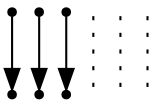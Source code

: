 digraph {
	layout = dot;
	
	node [shape = point];
	nodesep = .125;
	#rankdir = LR;
	dpi = 72;
	
	A0 -> B0;
	A1 -> B1;
	A2 -> B2;
	A3 -> B3 [style = dotted, dir = none];
	A3, B3 [style = invis];
	A4 -> B4 [style = dotted, dir = none];
	A4, B4 [style = invis];
	A5 -> B5 [style = dotted, dir = none];
	A5, B5 [style = invis];
}